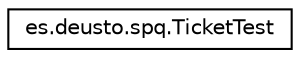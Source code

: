 digraph "Representación gráfica de la clase"
{
 // LATEX_PDF_SIZE
  edge [fontname="Helvetica",fontsize="10",labelfontname="Helvetica",labelfontsize="10"];
  node [fontname="Helvetica",fontsize="10",shape=record];
  rankdir="LR";
  Node0 [label="es.deusto.spq.TicketTest",height=0.2,width=0.4,color="black", fillcolor="white", style="filled",URL="$classes_1_1deusto_1_1spq_1_1_ticket_test.html",tooltip=" "];
}
